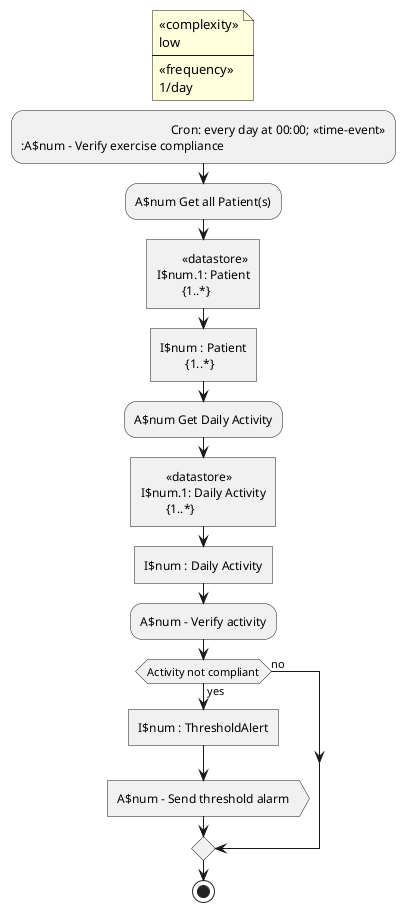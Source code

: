@startuml verify_exercise_compliance

!$num = 1

floating note
<<complexity>>
low
----
<<frequency>>
1/day
end note

' cron timer every day at 00:00
' get all patients
' get all patients' daily activity data
' verify
' generate report or notify attending physician

:\t\t\t\t\t\tCron: every day at 00:00; <<time-event>>
:A$num - Verify exercise compliance; <<acceptEvent>>
!$num = $num + 1
:A$num Get all Patient(s);
:\t<<datastore>>
I$num.1: Patient
\t{1..*}; <<task>>
:I$num : Patient
\t{1..*}; <<task>>
!$num = $num + 1

:A$num Get Daily Activity;
:\t<<datastore>>
I$num.1: Daily Activity
\t{1..*}; <<task>>
:I$num : Daily Activity; <<task>>
!$num = $num + 1

:A$num - Verify activity;
!$num = $num + 1
if (Activity not compliant) is (yes) then
  :I$num : ThresholdAlert; <<task>>
  :A$num - Send threshold alarm; <<output>>
else (no)
endif

stop
@enduml

